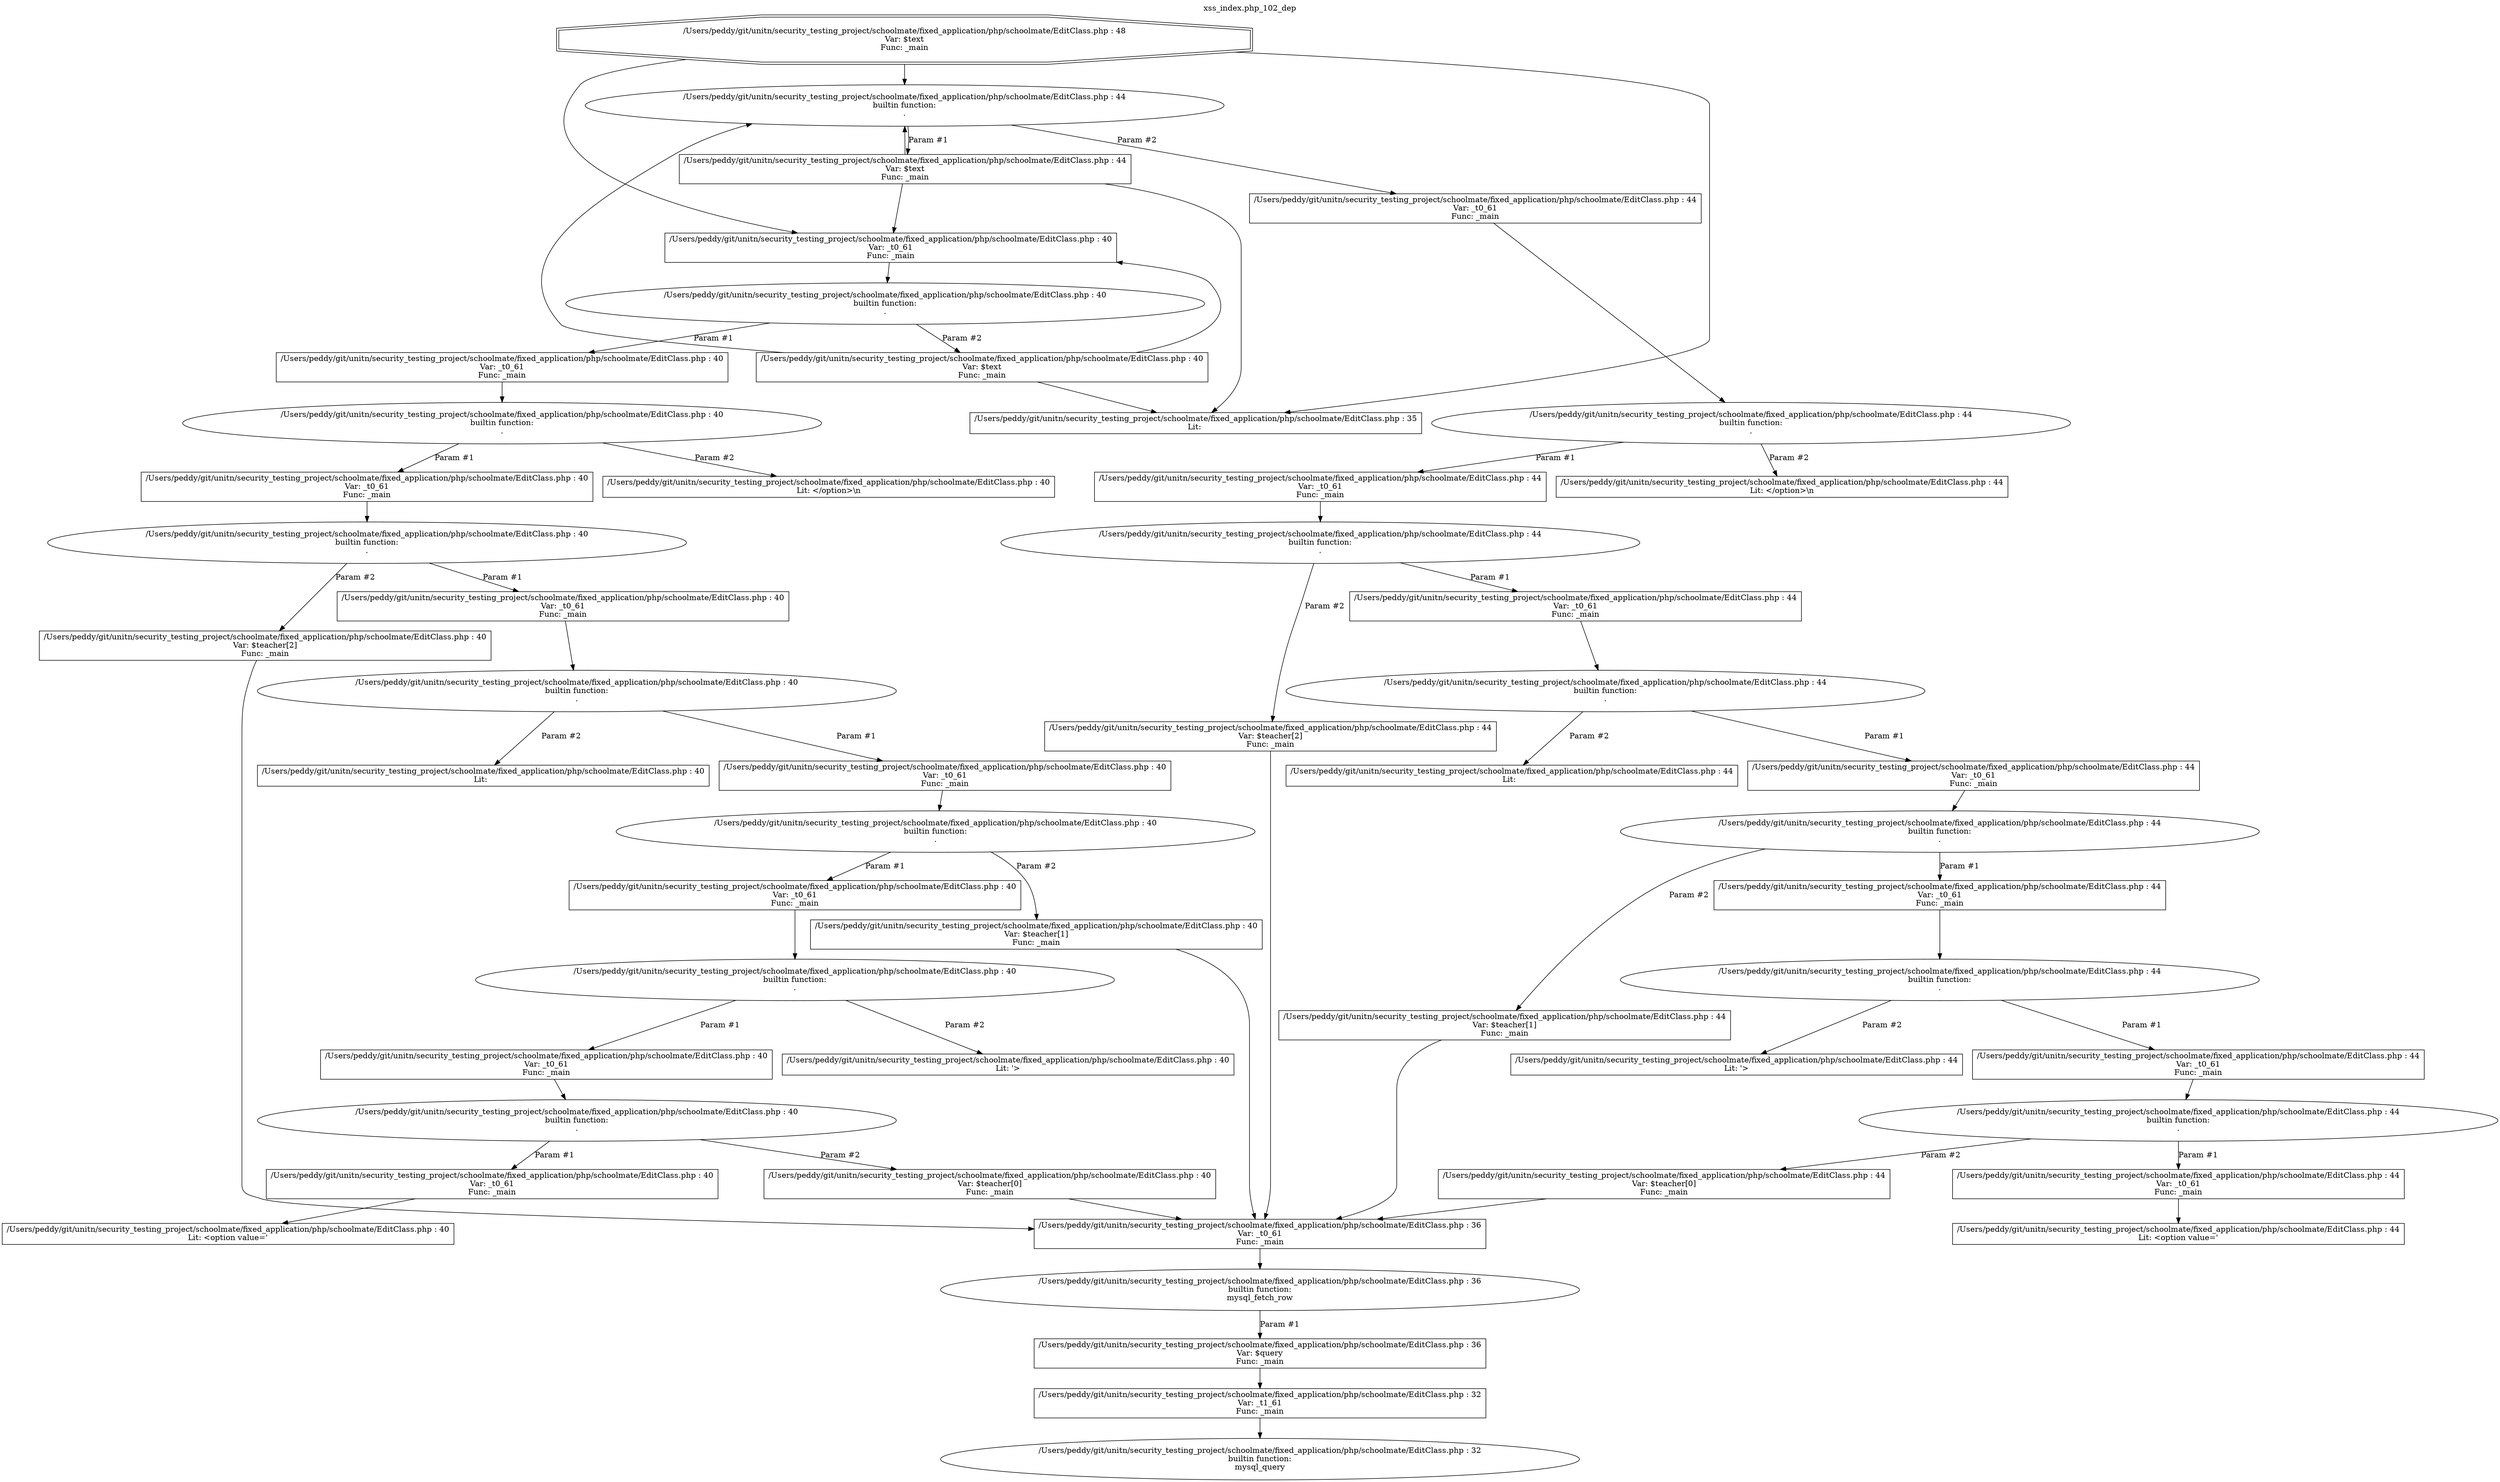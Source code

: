 digraph cfg {
  label="xss_index.php_102_dep";
  labelloc=t;
  n1 [shape=doubleoctagon, label="/Users/peddy/git/unitn/security_testing_project/schoolmate/fixed_application/php/schoolmate/EditClass.php : 48\nVar: $text\nFunc: _main\n"];
  n2 [shape=ellipse, label="/Users/peddy/git/unitn/security_testing_project/schoolmate/fixed_application/php/schoolmate/EditClass.php : 44\nbuiltin function:\n.\n"];
  n3 [shape=box, label="/Users/peddy/git/unitn/security_testing_project/schoolmate/fixed_application/php/schoolmate/EditClass.php : 44\nVar: $text\nFunc: _main\n"];
  n4 [shape=box, label="/Users/peddy/git/unitn/security_testing_project/schoolmate/fixed_application/php/schoolmate/EditClass.php : 40\nVar: _t0_61\nFunc: _main\n"];
  n5 [shape=ellipse, label="/Users/peddy/git/unitn/security_testing_project/schoolmate/fixed_application/php/schoolmate/EditClass.php : 40\nbuiltin function:\n.\n"];
  n6 [shape=box, label="/Users/peddy/git/unitn/security_testing_project/schoolmate/fixed_application/php/schoolmate/EditClass.php : 40\nVar: _t0_61\nFunc: _main\n"];
  n7 [shape=ellipse, label="/Users/peddy/git/unitn/security_testing_project/schoolmate/fixed_application/php/schoolmate/EditClass.php : 40\nbuiltin function:\n.\n"];
  n8 [shape=box, label="/Users/peddy/git/unitn/security_testing_project/schoolmate/fixed_application/php/schoolmate/EditClass.php : 40\nVar: _t0_61\nFunc: _main\n"];
  n9 [shape=ellipse, label="/Users/peddy/git/unitn/security_testing_project/schoolmate/fixed_application/php/schoolmate/EditClass.php : 40\nbuiltin function:\n.\n"];
  n10 [shape=box, label="/Users/peddy/git/unitn/security_testing_project/schoolmate/fixed_application/php/schoolmate/EditClass.php : 40\nVar: _t0_61\nFunc: _main\n"];
  n11 [shape=ellipse, label="/Users/peddy/git/unitn/security_testing_project/schoolmate/fixed_application/php/schoolmate/EditClass.php : 40\nbuiltin function:\n.\n"];
  n12 [shape=box, label="/Users/peddy/git/unitn/security_testing_project/schoolmate/fixed_application/php/schoolmate/EditClass.php : 40\nVar: _t0_61\nFunc: _main\n"];
  n13 [shape=ellipse, label="/Users/peddy/git/unitn/security_testing_project/schoolmate/fixed_application/php/schoolmate/EditClass.php : 40\nbuiltin function:\n.\n"];
  n14 [shape=box, label="/Users/peddy/git/unitn/security_testing_project/schoolmate/fixed_application/php/schoolmate/EditClass.php : 40\nVar: _t0_61\nFunc: _main\n"];
  n15 [shape=ellipse, label="/Users/peddy/git/unitn/security_testing_project/schoolmate/fixed_application/php/schoolmate/EditClass.php : 40\nbuiltin function:\n.\n"];
  n16 [shape=box, label="/Users/peddy/git/unitn/security_testing_project/schoolmate/fixed_application/php/schoolmate/EditClass.php : 40\nVar: _t0_61\nFunc: _main\n"];
  n17 [shape=ellipse, label="/Users/peddy/git/unitn/security_testing_project/schoolmate/fixed_application/php/schoolmate/EditClass.php : 40\nbuiltin function:\n.\n"];
  n18 [shape=box, label="/Users/peddy/git/unitn/security_testing_project/schoolmate/fixed_application/php/schoolmate/EditClass.php : 40\nVar: _t0_61\nFunc: _main\n"];
  n19 [shape=box, label="/Users/peddy/git/unitn/security_testing_project/schoolmate/fixed_application/php/schoolmate/EditClass.php : 40\nLit: <option value='\n"];
  n20 [shape=box, label="/Users/peddy/git/unitn/security_testing_project/schoolmate/fixed_application/php/schoolmate/EditClass.php : 40\nVar: $teacher[0]\nFunc: _main\n"];
  n21 [shape=box, label="/Users/peddy/git/unitn/security_testing_project/schoolmate/fixed_application/php/schoolmate/EditClass.php : 36\nVar: _t0_61\nFunc: _main\n"];
  n22 [shape=ellipse, label="/Users/peddy/git/unitn/security_testing_project/schoolmate/fixed_application/php/schoolmate/EditClass.php : 36\nbuiltin function:\nmysql_fetch_row\n"];
  n23 [shape=box, label="/Users/peddy/git/unitn/security_testing_project/schoolmate/fixed_application/php/schoolmate/EditClass.php : 36\nVar: $query\nFunc: _main\n"];
  n24 [shape=box, label="/Users/peddy/git/unitn/security_testing_project/schoolmate/fixed_application/php/schoolmate/EditClass.php : 32\nVar: _t1_61\nFunc: _main\n"];
  n25 [shape=ellipse, label="/Users/peddy/git/unitn/security_testing_project/schoolmate/fixed_application/php/schoolmate/EditClass.php : 32\nbuiltin function:\nmysql_query\n"];
  n26 [shape=box, label="/Users/peddy/git/unitn/security_testing_project/schoolmate/fixed_application/php/schoolmate/EditClass.php : 40\nLit: '>\n"];
  n27 [shape=box, label="/Users/peddy/git/unitn/security_testing_project/schoolmate/fixed_application/php/schoolmate/EditClass.php : 40\nVar: $teacher[1]\nFunc: _main\n"];
  n28 [shape=box, label="/Users/peddy/git/unitn/security_testing_project/schoolmate/fixed_application/php/schoolmate/EditClass.php : 40\nLit:  \n"];
  n29 [shape=box, label="/Users/peddy/git/unitn/security_testing_project/schoolmate/fixed_application/php/schoolmate/EditClass.php : 40\nVar: $teacher[2]\nFunc: _main\n"];
  n30 [shape=box, label="/Users/peddy/git/unitn/security_testing_project/schoolmate/fixed_application/php/schoolmate/EditClass.php : 40\nLit: </option>\\n\n"];
  n31 [shape=box, label="/Users/peddy/git/unitn/security_testing_project/schoolmate/fixed_application/php/schoolmate/EditClass.php : 40\nVar: $text\nFunc: _main\n"];
  n32 [shape=box, label="/Users/peddy/git/unitn/security_testing_project/schoolmate/fixed_application/php/schoolmate/EditClass.php : 35\nLit: \n"];
  n33 [shape=box, label="/Users/peddy/git/unitn/security_testing_project/schoolmate/fixed_application/php/schoolmate/EditClass.php : 44\nVar: _t0_61\nFunc: _main\n"];
  n34 [shape=ellipse, label="/Users/peddy/git/unitn/security_testing_project/schoolmate/fixed_application/php/schoolmate/EditClass.php : 44\nbuiltin function:\n.\n"];
  n35 [shape=box, label="/Users/peddy/git/unitn/security_testing_project/schoolmate/fixed_application/php/schoolmate/EditClass.php : 44\nVar: _t0_61\nFunc: _main\n"];
  n36 [shape=ellipse, label="/Users/peddy/git/unitn/security_testing_project/schoolmate/fixed_application/php/schoolmate/EditClass.php : 44\nbuiltin function:\n.\n"];
  n37 [shape=box, label="/Users/peddy/git/unitn/security_testing_project/schoolmate/fixed_application/php/schoolmate/EditClass.php : 44\nVar: _t0_61\nFunc: _main\n"];
  n38 [shape=ellipse, label="/Users/peddy/git/unitn/security_testing_project/schoolmate/fixed_application/php/schoolmate/EditClass.php : 44\nbuiltin function:\n.\n"];
  n39 [shape=box, label="/Users/peddy/git/unitn/security_testing_project/schoolmate/fixed_application/php/schoolmate/EditClass.php : 44\nVar: _t0_61\nFunc: _main\n"];
  n40 [shape=ellipse, label="/Users/peddy/git/unitn/security_testing_project/schoolmate/fixed_application/php/schoolmate/EditClass.php : 44\nbuiltin function:\n.\n"];
  n41 [shape=box, label="/Users/peddy/git/unitn/security_testing_project/schoolmate/fixed_application/php/schoolmate/EditClass.php : 44\nVar: _t0_61\nFunc: _main\n"];
  n42 [shape=ellipse, label="/Users/peddy/git/unitn/security_testing_project/schoolmate/fixed_application/php/schoolmate/EditClass.php : 44\nbuiltin function:\n.\n"];
  n43 [shape=box, label="/Users/peddy/git/unitn/security_testing_project/schoolmate/fixed_application/php/schoolmate/EditClass.php : 44\nVar: _t0_61\nFunc: _main\n"];
  n44 [shape=ellipse, label="/Users/peddy/git/unitn/security_testing_project/schoolmate/fixed_application/php/schoolmate/EditClass.php : 44\nbuiltin function:\n.\n"];
  n45 [shape=box, label="/Users/peddy/git/unitn/security_testing_project/schoolmate/fixed_application/php/schoolmate/EditClass.php : 44\nVar: _t0_61\nFunc: _main\n"];
  n46 [shape=box, label="/Users/peddy/git/unitn/security_testing_project/schoolmate/fixed_application/php/schoolmate/EditClass.php : 44\nLit: <option value='\n"];
  n47 [shape=box, label="/Users/peddy/git/unitn/security_testing_project/schoolmate/fixed_application/php/schoolmate/EditClass.php : 44\nVar: $teacher[0]\nFunc: _main\n"];
  n48 [shape=box, label="/Users/peddy/git/unitn/security_testing_project/schoolmate/fixed_application/php/schoolmate/EditClass.php : 44\nLit: '>\n"];
  n49 [shape=box, label="/Users/peddy/git/unitn/security_testing_project/schoolmate/fixed_application/php/schoolmate/EditClass.php : 44\nVar: $teacher[1]\nFunc: _main\n"];
  n50 [shape=box, label="/Users/peddy/git/unitn/security_testing_project/schoolmate/fixed_application/php/schoolmate/EditClass.php : 44\nLit:  \n"];
  n51 [shape=box, label="/Users/peddy/git/unitn/security_testing_project/schoolmate/fixed_application/php/schoolmate/EditClass.php : 44\nVar: $teacher[2]\nFunc: _main\n"];
  n52 [shape=box, label="/Users/peddy/git/unitn/security_testing_project/schoolmate/fixed_application/php/schoolmate/EditClass.php : 44\nLit: </option>\\n\n"];
  n1 -> n2;
  n1 -> n4;
  n1 -> n32;
  n3 -> n2;
  n3 -> n4;
  n3 -> n32;
  n4 -> n5;
  n6 -> n7;
  n8 -> n9;
  n10 -> n11;
  n12 -> n13;
  n14 -> n15;
  n16 -> n17;
  n18 -> n19;
  n17 -> n18[label="Param #1"];
  n17 -> n20[label="Param #2"];
  n21 -> n22;
  n24 -> n25;
  n23 -> n24;
  n22 -> n23[label="Param #1"];
  n20 -> n21;
  n15 -> n16[label="Param #1"];
  n15 -> n26[label="Param #2"];
  n13 -> n14[label="Param #1"];
  n13 -> n27[label="Param #2"];
  n27 -> n21;
  n11 -> n12[label="Param #1"];
  n11 -> n28[label="Param #2"];
  n9 -> n10[label="Param #1"];
  n9 -> n29[label="Param #2"];
  n29 -> n21;
  n7 -> n8[label="Param #1"];
  n7 -> n30[label="Param #2"];
  n5 -> n6[label="Param #1"];
  n5 -> n31[label="Param #2"];
  n31 -> n2;
  n31 -> n4;
  n31 -> n32;
  n2 -> n3[label="Param #1"];
  n2 -> n33[label="Param #2"];
  n33 -> n34;
  n35 -> n36;
  n37 -> n38;
  n39 -> n40;
  n41 -> n42;
  n43 -> n44;
  n45 -> n46;
  n44 -> n45[label="Param #1"];
  n44 -> n47[label="Param #2"];
  n47 -> n21;
  n42 -> n43[label="Param #1"];
  n42 -> n48[label="Param #2"];
  n40 -> n41[label="Param #1"];
  n40 -> n49[label="Param #2"];
  n49 -> n21;
  n38 -> n39[label="Param #1"];
  n38 -> n50[label="Param #2"];
  n36 -> n37[label="Param #1"];
  n36 -> n51[label="Param #2"];
  n51 -> n21;
  n34 -> n35[label="Param #1"];
  n34 -> n52[label="Param #2"];
}
